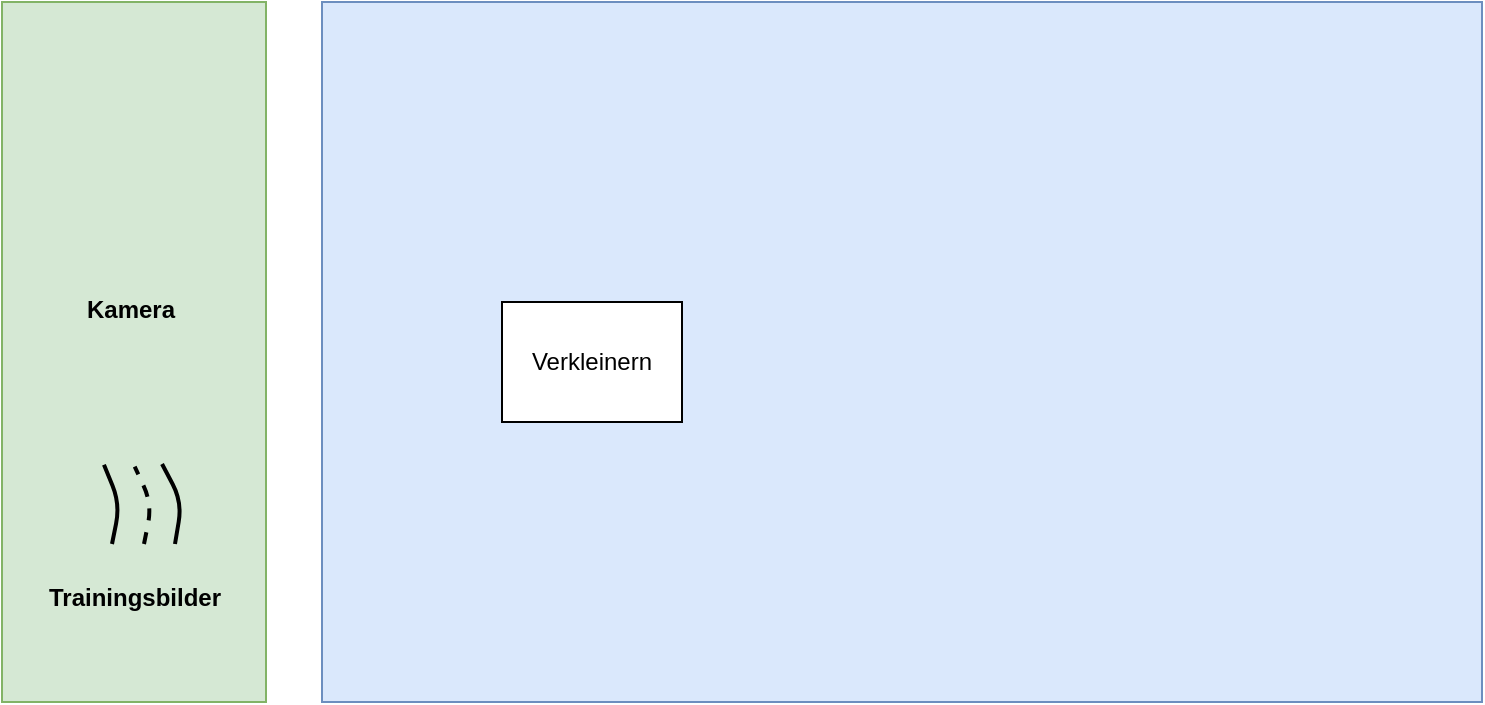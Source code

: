 <mxfile version="10.5.9" type="device"><diagram id="39EK1Te31fGfl7HE_I93" name="Page-1"><mxGraphModel dx="1154" dy="712" grid="1" gridSize="10" guides="1" tooltips="1" connect="1" arrows="1" fold="1" page="1" pageScale="1" pageWidth="827" pageHeight="1169" math="0" shadow="0"><root><mxCell id="0"/><mxCell id="1" parent="0"/><mxCell id="EXbDNGnhN0sOit2_vPbj-8" value="" style="rounded=0;whiteSpace=wrap;html=1;fillColor=#d5e8d4;strokeColor=#82b366;" vertex="1" parent="1"><mxGeometry x="30" y="40" width="132" height="350" as="geometry"/></mxCell><mxCell id="EXbDNGnhN0sOit2_vPbj-1" value="" style="rounded=0;whiteSpace=wrap;html=1;fillColor=#dae8fc;strokeColor=#6c8ebf;" vertex="1" parent="1"><mxGeometry x="190" y="40" width="580" height="350" as="geometry"/></mxCell><mxCell id="EXbDNGnhN0sOit2_vPbj-3" value="&lt;b&gt;&lt;span style=&quot;background-color: rgb(213 , 232 , 212)&quot;&gt;Trainingsbilder&lt;/span&gt;&lt;/b&gt;" style="shape=image;html=1;verticalAlign=top;verticalLabelPosition=bottom;labelBackgroundColor=#ffffff;imageAspect=0;aspect=fixed;image=https://cdn1.iconfinder.com/data/icons/resume-pictograms/100/Resume_Images-128.png" vertex="1" parent="1"><mxGeometry x="54" y="240" width="84" height="84" as="geometry"/></mxCell><mxCell id="EXbDNGnhN0sOit2_vPbj-7" value="&lt;b&gt;&lt;span style=&quot;background-color: rgb(213 , 232 , 212)&quot;&gt;Kamera&lt;/span&gt;&lt;/b&gt;" style="shape=image;html=1;verticalAlign=top;verticalLabelPosition=bottom;labelBackgroundColor=#ffffff;imageAspect=0;aspect=fixed;image=https://cdn0.iconfinder.com/data/icons/set-app-incredibles/24/Camera-01-128.png" vertex="1" parent="1"><mxGeometry x="54" y="100" width="80" height="80" as="geometry"/></mxCell><mxCell id="EXbDNGnhN0sOit2_vPbj-9" value="" style="rounded=0;whiteSpace=wrap;html=1;fillColor=#d5e8d4;strokeColor=none;" vertex="1" parent="1"><mxGeometry x="76" y="270" width="53" height="40" as="geometry"/></mxCell><mxCell id="EXbDNGnhN0sOit2_vPbj-12" value="" style="rounded=0;whiteSpace=wrap;html=1;fillColor=#d5e8d4;strokeColor=none;" vertex="1" parent="1"><mxGeometry x="76" y="271" width="53" height="40" as="geometry"/></mxCell><mxCell id="EXbDNGnhN0sOit2_vPbj-19" value="" style="endArrow=none;html=1;entryX=0.384;entryY=0.033;entryDx=0;entryDy=0;dashed=1;entryPerimeter=0;strokeWidth=2;" edge="1" parent="1" target="EXbDNGnhN0sOit2_vPbj-12"><mxGeometry width="50" height="50" relative="1" as="geometry"><mxPoint x="101" y="311" as="sourcePoint"/><mxPoint x="101.167" y="281" as="targetPoint"/><Array as="points"><mxPoint x="105" y="291"/></Array></mxGeometry></mxCell><mxCell id="EXbDNGnhN0sOit2_vPbj-20" value="" style="endArrow=none;html=1;entryX=0.642;entryY=0;entryDx=0;entryDy=0;entryPerimeter=0;strokeWidth=2;" edge="1" parent="1" target="EXbDNGnhN0sOit2_vPbj-12"><mxGeometry width="50" height="50" relative="1" as="geometry"><mxPoint x="116.5" y="311" as="sourcePoint"/><mxPoint x="116.667" y="281" as="targetPoint"/><Array as="points"><mxPoint x="120" y="290"/></Array></mxGeometry></mxCell><mxCell id="EXbDNGnhN0sOit2_vPbj-17" value="" style="endArrow=none;html=1;entryX=0.094;entryY=0.008;entryDx=0;entryDy=0;entryPerimeter=0;strokeWidth=2;" edge="1" parent="1" target="EXbDNGnhN0sOit2_vPbj-12"><mxGeometry width="50" height="50" relative="1" as="geometry"><mxPoint x="85" y="311" as="sourcePoint"/><mxPoint x="85.167" y="281" as="targetPoint"/><Array as="points"><mxPoint x="89" y="291"/></Array></mxGeometry></mxCell><mxCell id="EXbDNGnhN0sOit2_vPbj-21" value="&lt;div&gt;Verkleinern&lt;/div&gt;" style="rounded=0;whiteSpace=wrap;html=1;" vertex="1" parent="1"><mxGeometry x="280" y="190" width="90" height="60" as="geometry"/></mxCell></root></mxGraphModel></diagram></mxfile>